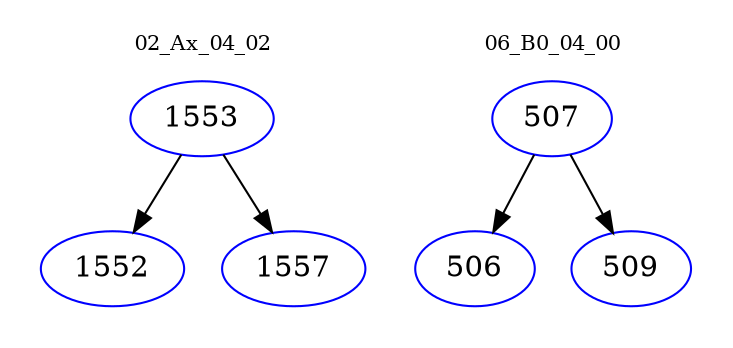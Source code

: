 digraph{
subgraph cluster_0 {
color = white
label = "02_Ax_04_02";
fontsize=10;
T0_1553 [label="1553", color="blue"]
T0_1553 -> T0_1552 [color="black"]
T0_1552 [label="1552", color="blue"]
T0_1553 -> T0_1557 [color="black"]
T0_1557 [label="1557", color="blue"]
}
subgraph cluster_1 {
color = white
label = "06_B0_04_00";
fontsize=10;
T1_507 [label="507", color="blue"]
T1_507 -> T1_506 [color="black"]
T1_506 [label="506", color="blue"]
T1_507 -> T1_509 [color="black"]
T1_509 [label="509", color="blue"]
}
}
